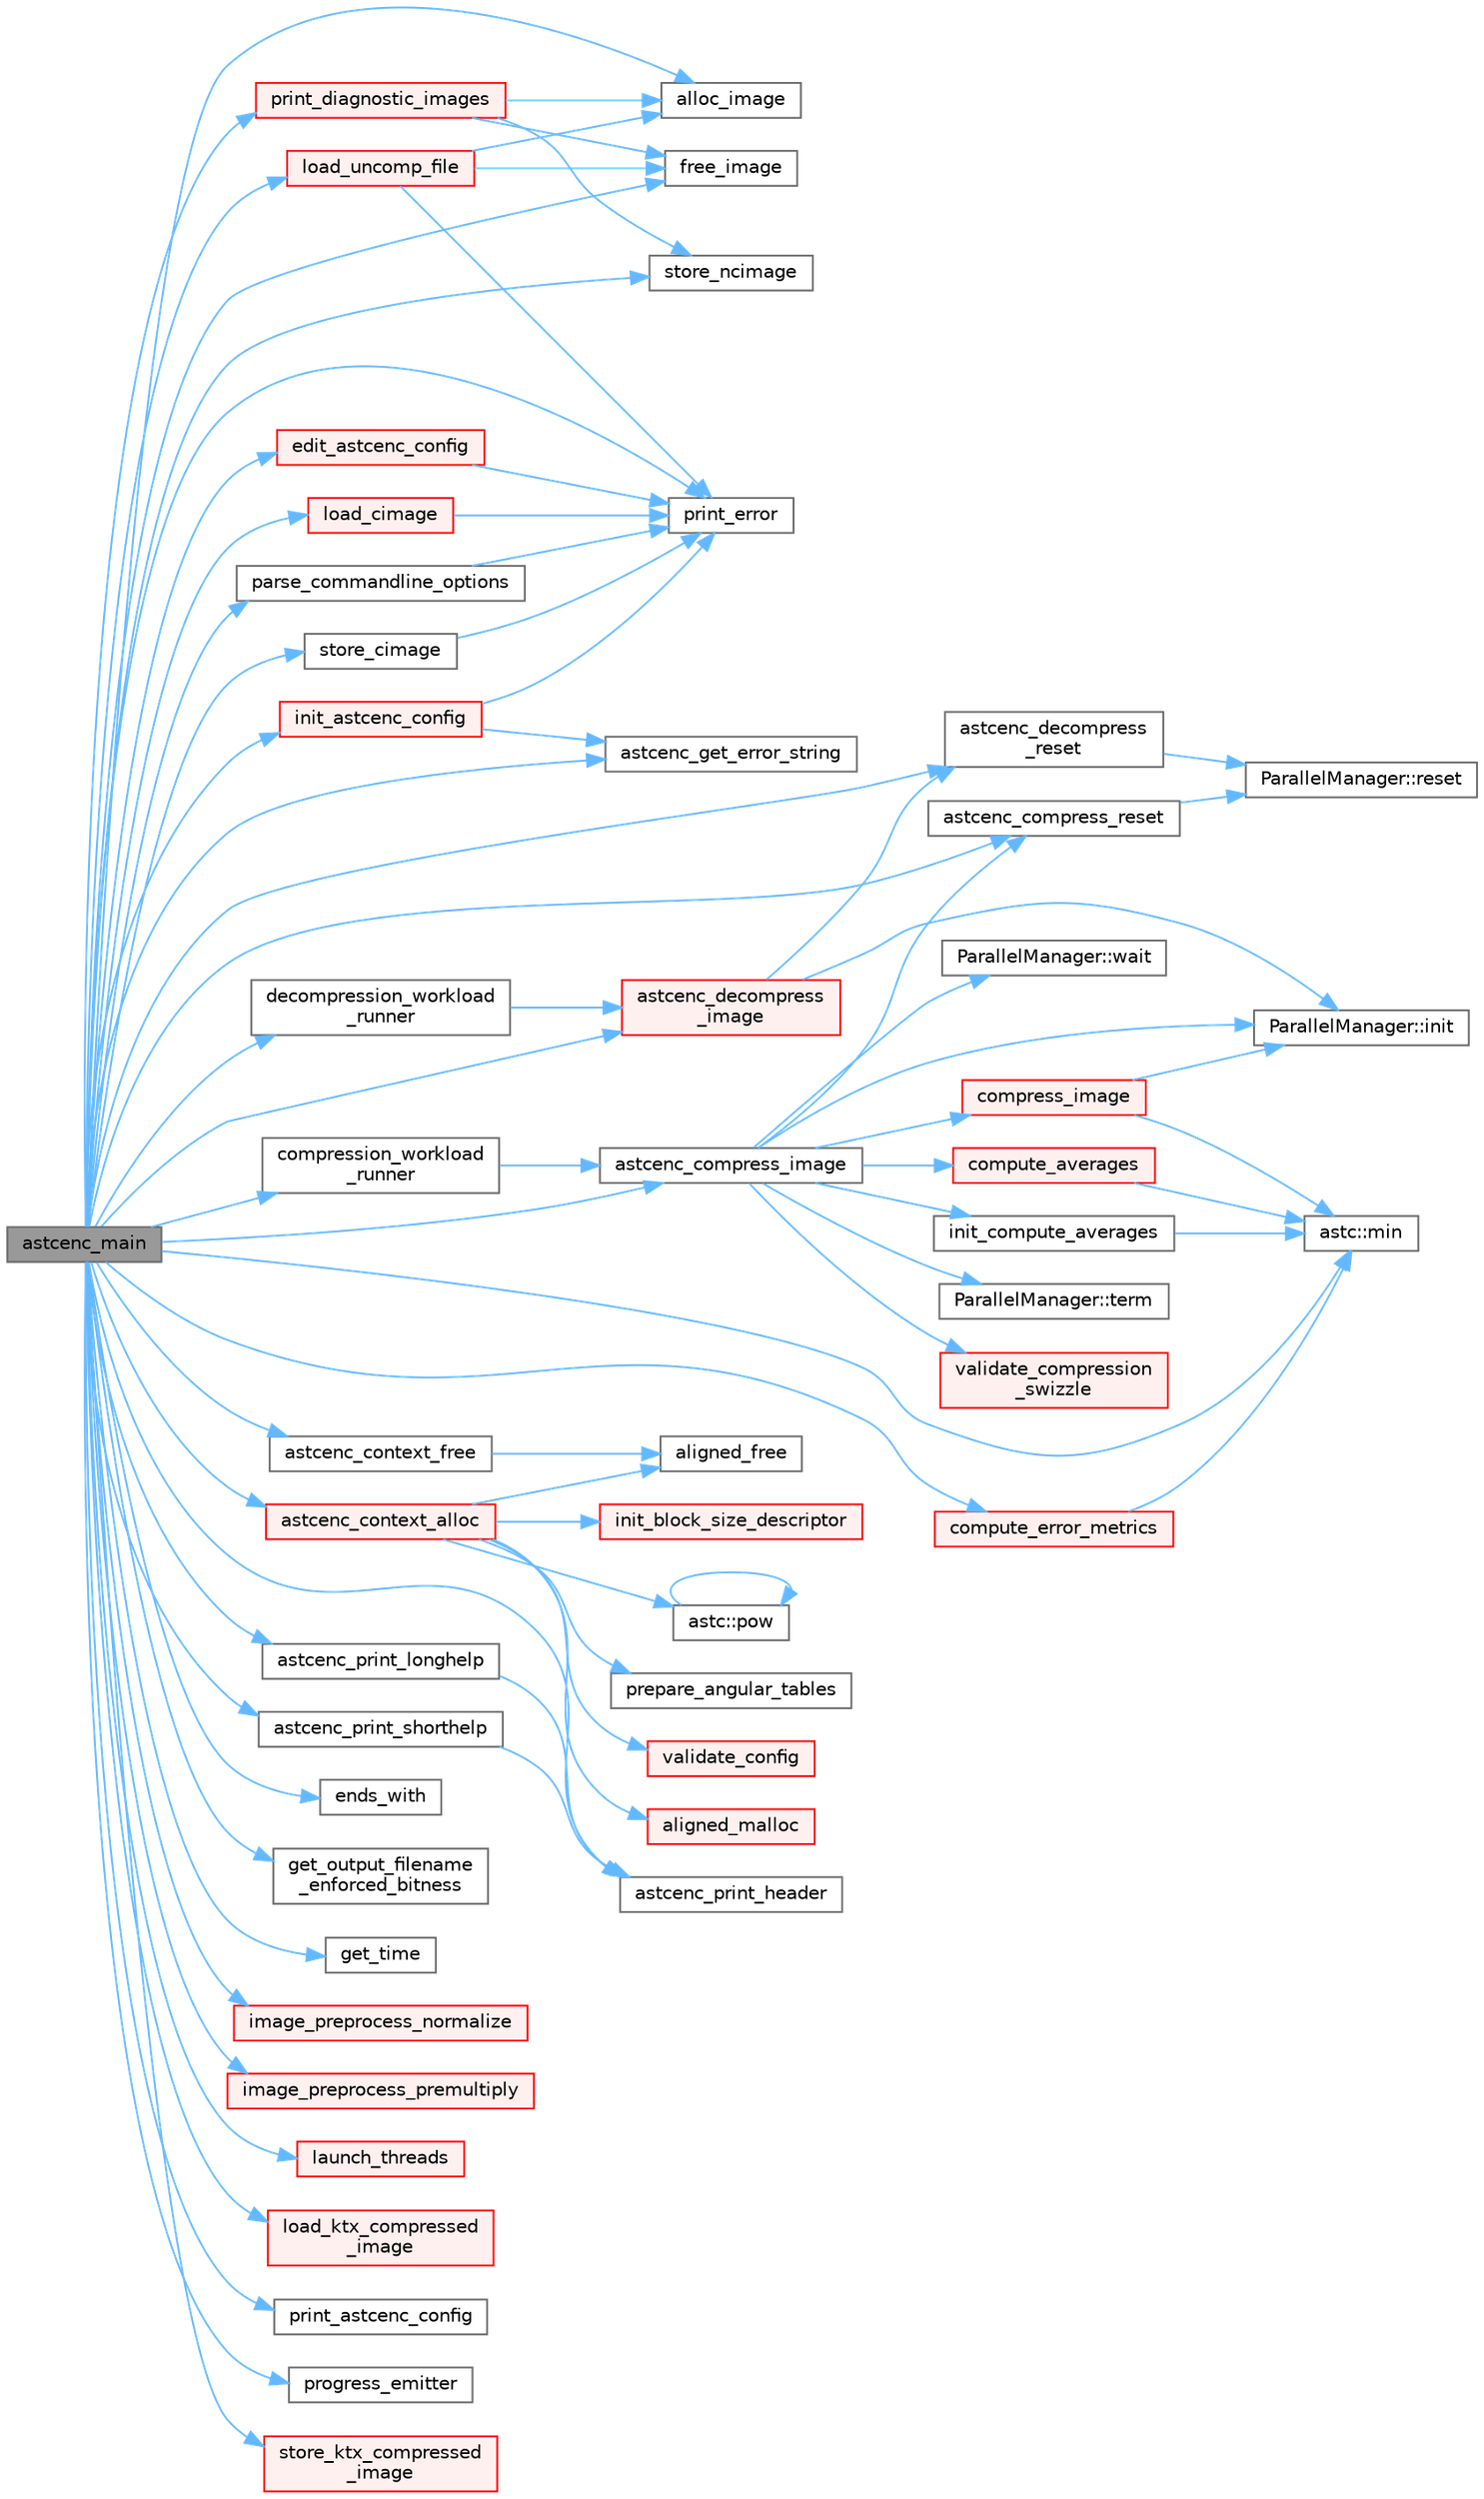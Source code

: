 digraph "astcenc_main"
{
 // LATEX_PDF_SIZE
  bgcolor="transparent";
  edge [fontname=Helvetica,fontsize=10,labelfontname=Helvetica,labelfontsize=10];
  node [fontname=Helvetica,fontsize=10,shape=box,height=0.2,width=0.4];
  rankdir="LR";
  Node1 [id="Node000001",label="astcenc_main",height=0.2,width=0.4,color="gray40", fillcolor="grey60", style="filled", fontcolor="black",tooltip="Application entry point."];
  Node1 -> Node2 [id="edge1_Node000001_Node000002",color="steelblue1",style="solid",tooltip=" "];
  Node2 [id="Node000002",label="alloc_image",height=0.2,width=0.4,color="grey40", fillcolor="white", style="filled",URL="$astcenccli__image_8cpp.html#a860f8be85c860429c0df12b581015b68",tooltip="Functions for creating in-memory ASTC image structures."];
  Node1 -> Node3 [id="edge2_Node000001_Node000003",color="steelblue1",style="solid",tooltip=" "];
  Node3 [id="Node000003",label="astcenc_compress_image",height=0.2,width=0.4,color="grey40", fillcolor="white", style="filled",URL="$astcenc__entry_8cpp.html#ad762aa055eed75156c99309158a40e90",tooltip="Compress an image."];
  Node3 -> Node4 [id="edge3_Node000003_Node000004",color="steelblue1",style="solid",tooltip=" "];
  Node4 [id="Node000004",label="astcenc_compress_reset",height=0.2,width=0.4,color="grey40", fillcolor="white", style="filled",URL="$astcenc__entry_8cpp.html#a72c515300f4a4cf56c7bb41247960d72",tooltip="Reset the codec state for a new compression."];
  Node4 -> Node5 [id="edge4_Node000004_Node000005",color="steelblue1",style="solid",tooltip=" "];
  Node5 [id="Node000005",label="ParallelManager::reset",height=0.2,width=0.4,color="grey40", fillcolor="white", style="filled",URL="$class_parallel_manager.html#a9dfbf8571d608ce0d4196ac32184eea5",tooltip="Reset the tracker for a new processing batch."];
  Node3 -> Node6 [id="edge5_Node000003_Node000006",color="steelblue1",style="solid",tooltip=" "];
  Node6 [id="Node000006",label="compress_image",height=0.2,width=0.4,color="red", fillcolor="#FFF0F0", style="filled",URL="$astcenc__entry_8cpp.html#acbecfd32ce013d567cac16a877c20f42",tooltip="Compress an image, after any preflight has completed."];
  Node6 -> Node219 [id="edge6_Node000006_Node000219",color="steelblue1",style="solid",tooltip=" "];
  Node219 [id="Node000219",label="ParallelManager::init",height=0.2,width=0.4,color="grey40", fillcolor="white", style="filled",URL="$class_parallel_manager.html#af5c7b0a9139c6f1709ead3f135f0a861",tooltip="Trigger the pipeline stage init step."];
  Node6 -> Node61 [id="edge7_Node000006_Node000061",color="steelblue1",style="solid",tooltip=" "];
  Node61 [id="Node000061",label="astc::min",height=0.2,width=0.4,color="grey40", fillcolor="white", style="filled",URL="$namespaceastc.html#af78c0d31374aa9923633a3a2abf8d738",tooltip="Return the minimum of two values."];
  Node3 -> Node233 [id="edge8_Node000003_Node000233",color="steelblue1",style="solid",tooltip=" "];
  Node233 [id="Node000233",label="compute_averages",height=0.2,width=0.4,color="red", fillcolor="#FFF0F0", style="filled",URL="$astcenc__entry_8cpp.html#abb4b489d57171cfb1ebe0be7d24ef1d9",tooltip="Compute regional averages in an image."];
  Node233 -> Node61 [id="edge9_Node000233_Node000061",color="steelblue1",style="solid",tooltip=" "];
  Node3 -> Node219 [id="edge10_Node000003_Node000219",color="steelblue1",style="solid",tooltip=" "];
  Node3 -> Node236 [id="edge11_Node000003_Node000236",color="steelblue1",style="solid",tooltip=" "];
  Node236 [id="Node000236",label="init_compute_averages",height=0.2,width=0.4,color="grey40", fillcolor="white", style="filled",URL="$astcenc__compute__variance_8cpp.html#a3f9cb247b3a6133147c430dfd81b3d96",tooltip="Setup computation of regional averages in an image."];
  Node236 -> Node61 [id="edge12_Node000236_Node000061",color="steelblue1",style="solid",tooltip=" "];
  Node3 -> Node237 [id="edge13_Node000003_Node000237",color="steelblue1",style="solid",tooltip=" "];
  Node237 [id="Node000237",label="ParallelManager::term",height=0.2,width=0.4,color="grey40", fillcolor="white", style="filled",URL="$class_parallel_manager.html#aa4855579e8b5efa4190e1f30db498300",tooltip="Trigger the pipeline stage term step."];
  Node3 -> Node238 [id="edge14_Node000003_Node000238",color="steelblue1",style="solid",tooltip=" "];
  Node238 [id="Node000238",label="validate_compression\l_swizzle",height=0.2,width=0.4,color="red", fillcolor="#FFF0F0", style="filled",URL="$astcenc__entry_8cpp.html#a6cf3c861fc7e2dcc766b5a18bc84c2de",tooltip="Validate overall compression swizzle."];
  Node3 -> Node240 [id="edge15_Node000003_Node000240",color="steelblue1",style="solid",tooltip=" "];
  Node240 [id="Node000240",label="ParallelManager::wait",height=0.2,width=0.4,color="grey40", fillcolor="white", style="filled",URL="$class_parallel_manager.html#afdfb2d5fce334f335edb01c8106e784c",tooltip="Wait for stage processing to complete."];
  Node1 -> Node4 [id="edge16_Node000001_Node000004",color="steelblue1",style="solid",tooltip=" "];
  Node1 -> Node241 [id="edge17_Node000001_Node000241",color="steelblue1",style="solid",tooltip=" "];
  Node241 [id="Node000241",label="astcenc_context_alloc",height=0.2,width=0.4,color="red", fillcolor="#FFF0F0", style="filled",URL="$astcenc__entry_8cpp.html#a823234313a697f5b4cdbd2cd6caaef4a",tooltip="Allocate a new codec context based on a config."];
  Node241 -> Node242 [id="edge18_Node000241_Node000242",color="steelblue1",style="solid",tooltip=" "];
  Node242 [id="Node000242",label="aligned_free",height=0.2,width=0.4,color="grey40", fillcolor="white", style="filled",URL="$astcenc__internal_8h.html#a2f1a3a41e28280d05df6b8d212d9c5c2",tooltip="Free an aligned memory buffer."];
  Node241 -> Node243 [id="edge19_Node000241_Node000243",color="steelblue1",style="solid",tooltip=" "];
  Node243 [id="Node000243",label="aligned_malloc",height=0.2,width=0.4,color="red", fillcolor="#FFF0F0", style="filled",URL="$astcenc__internal_8h.html#a319cc507e110bedc1da79eeb325cb64c",tooltip="Allocate an aligned memory buffer."];
  Node241 -> Node244 [id="edge20_Node000241_Node000244",color="steelblue1",style="solid",tooltip=" "];
  Node244 [id="Node000244",label="init_block_size_descriptor",height=0.2,width=0.4,color="red", fillcolor="#FFF0F0", style="filled",URL="$astcenc__block__sizes_8cpp.html#a5c46863585cc583c3deb49323dfb73d8",tooltip="Populate the block size descriptor for the target block size."];
  Node241 -> Node266 [id="edge21_Node000241_Node000266",color="steelblue1",style="solid",tooltip=" "];
  Node266 [id="Node000266",label="astc::pow",height=0.2,width=0.4,color="grey40", fillcolor="white", style="filled",URL="$namespaceastc.html#aaf1aa9ba997d9b4d505974e9f80d27c6",tooltip=" "];
  Node266 -> Node266 [id="edge22_Node000266_Node000266",color="steelblue1",style="solid",tooltip=" "];
  Node241 -> Node267 [id="edge23_Node000241_Node000267",color="steelblue1",style="solid",tooltip=" "];
  Node267 [id="Node000267",label="prepare_angular_tables",height=0.2,width=0.4,color="grey40", fillcolor="white", style="filled",URL="$astcenc__weight__align_8cpp.html#acbcb48fd316ab1025cf7e456a5df014f",tooltip="Expand the angular tables needed for the alternative to PCA that we use."];
  Node241 -> Node268 [id="edge24_Node000241_Node000268",color="steelblue1",style="solid",tooltip=" "];
  Node268 [id="Node000268",label="validate_config",height=0.2,width=0.4,color="red", fillcolor="#FFF0F0", style="filled",URL="$astcenc__entry_8cpp.html#a58d9fd22e35089649b73eed6af336aeb",tooltip=" "];
  Node1 -> Node275 [id="edge25_Node000001_Node000275",color="steelblue1",style="solid",tooltip=" "];
  Node275 [id="Node000275",label="astcenc_context_free",height=0.2,width=0.4,color="grey40", fillcolor="white", style="filled",URL="$astcenc__entry_8cpp.html#ad96b7a67e593053db2afa42ead0aaa03",tooltip=" "];
  Node275 -> Node242 [id="edge26_Node000275_Node000242",color="steelblue1",style="solid",tooltip=" "];
  Node1 -> Node276 [id="edge27_Node000001_Node000276",color="steelblue1",style="solid",tooltip=" "];
  Node276 [id="Node000276",label="astcenc_decompress\l_image",height=0.2,width=0.4,color="red", fillcolor="#FFF0F0", style="filled",URL="$astcenc__entry_8cpp.html#a062987fc41b9df7d34d8eb668f29eb21",tooltip="Decompress an image."];
  Node276 -> Node277 [id="edge28_Node000276_Node000277",color="steelblue1",style="solid",tooltip=" "];
  Node277 [id="Node000277",label="astcenc_decompress\l_reset",height=0.2,width=0.4,color="grey40", fillcolor="white", style="filled",URL="$astcenc__entry_8cpp.html#a8bb4009be59101fe3004e39f9bd97d27",tooltip="Reset the codec state for a new decompression."];
  Node277 -> Node5 [id="edge29_Node000277_Node000005",color="steelblue1",style="solid",tooltip=" "];
  Node276 -> Node219 [id="edge30_Node000276_Node000219",color="steelblue1",style="solid",tooltip=" "];
  Node1 -> Node277 [id="edge31_Node000001_Node000277",color="steelblue1",style="solid",tooltip=" "];
  Node1 -> Node294 [id="edge32_Node000001_Node000294",color="steelblue1",style="solid",tooltip=" "];
  Node294 [id="Node000294",label="astcenc_get_error_string",height=0.2,width=0.4,color="grey40", fillcolor="white", style="filled",URL="$astcenc__entry_8cpp.html#ab3696295a3d17376e7c26b936841cd20",tooltip="Get a printable string for specific status code."];
  Node1 -> Node295 [id="edge33_Node000001_Node000295",color="steelblue1",style="solid",tooltip=" "];
  Node295 [id="Node000295",label="astcenc_print_header",height=0.2,width=0.4,color="grey40", fillcolor="white", style="filled",URL="$astcenccli__toplevel__help_8cpp.html#a3cf209b603114ef9a2c2c9e28697bbe7",tooltip="Print the tool copyright and version header to stdout."];
  Node1 -> Node296 [id="edge34_Node000001_Node000296",color="steelblue1",style="solid",tooltip=" "];
  Node296 [id="Node000296",label="astcenc_print_longhelp",height=0.2,width=0.4,color="grey40", fillcolor="white", style="filled",URL="$astcenccli__toplevel__help_8cpp.html#a7377ad0be8285dd96c932d2744fc4641",tooltip="Print the tool copyright, version, and long-form help to stdout."];
  Node296 -> Node295 [id="edge35_Node000296_Node000295",color="steelblue1",style="solid",tooltip=" "];
  Node1 -> Node297 [id="edge36_Node000001_Node000297",color="steelblue1",style="solid",tooltip=" "];
  Node297 [id="Node000297",label="astcenc_print_shorthelp",height=0.2,width=0.4,color="grey40", fillcolor="white", style="filled",URL="$astcenccli__toplevel__help_8cpp.html#af5bf7c6ac05f0f401cfde7d73ed2b852",tooltip="Print the tool copyright, version, and short-form help to stdout."];
  Node297 -> Node295 [id="edge37_Node000297_Node000295",color="steelblue1",style="solid",tooltip=" "];
  Node1 -> Node298 [id="edge38_Node000001_Node000298",color="steelblue1",style="solid",tooltip=" "];
  Node298 [id="Node000298",label="compression_workload\l_runner",height=0.2,width=0.4,color="grey40", fillcolor="white", style="filled",URL="$astcenccli__toplevel_8cpp.html#a57bafe66bbd689a53aad2d190fe7a3fa",tooltip="Runner callback function for a compression worker thread."];
  Node298 -> Node3 [id="edge39_Node000298_Node000003",color="steelblue1",style="solid",tooltip=" "];
  Node1 -> Node299 [id="edge40_Node000001_Node000299",color="steelblue1",style="solid",tooltip=" "];
  Node299 [id="Node000299",label="compute_error_metrics",height=0.2,width=0.4,color="red", fillcolor="#FFF0F0", style="filled",URL="$astcenccli__error__metrics_8cpp.html#a478be461420681d7c83aa89569ea92c4",tooltip="Compute error metrics comparing two images."];
  Node299 -> Node61 [id="edge41_Node000299_Node000061",color="steelblue1",style="solid",tooltip=" "];
  Node1 -> Node304 [id="edge42_Node000001_Node000304",color="steelblue1",style="solid",tooltip=" "];
  Node304 [id="Node000304",label="decompression_workload\l_runner",height=0.2,width=0.4,color="grey40", fillcolor="white", style="filled",URL="$astcenccli__toplevel_8cpp.html#a02c55a799cc33b39f9d733b1a7e91281",tooltip="Runner callback function for a decompression worker thread."];
  Node304 -> Node276 [id="edge43_Node000304_Node000276",color="steelblue1",style="solid",tooltip=" "];
  Node1 -> Node305 [id="edge44_Node000001_Node000305",color="steelblue1",style="solid",tooltip=" "];
  Node305 [id="Node000305",label="edit_astcenc_config",height=0.2,width=0.4,color="red", fillcolor="#FFF0F0", style="filled",URL="$astcenccli__toplevel_8cpp.html#affe76bf8f1701e275934901541d19089",tooltip="Edit the astcenc_config"];
  Node305 -> Node307 [id="edge45_Node000305_Node000307",color="steelblue1",style="solid",tooltip=" "];
  Node307 [id="Node000307",label="print_error",height=0.2,width=0.4,color="grey40", fillcolor="white", style="filled",URL="$astcenccli__internal_8h.html#a699ebbd5f0143120e8ccaa26ae386b56",tooltip="Print a string to stderr."];
  Node1 -> Node308 [id="edge46_Node000001_Node000308",color="steelblue1",style="solid",tooltip=" "];
  Node308 [id="Node000308",label="ends_with",height=0.2,width=0.4,color="grey40", fillcolor="white", style="filled",URL="$astcenccli__toplevel_8cpp.html#a799eec117691caf296bb26711f44c60f",tooltip="Test if a string ends with a given suffix."];
  Node1 -> Node309 [id="edge47_Node000001_Node000309",color="steelblue1",style="solid",tooltip=" "];
  Node309 [id="Node000309",label="free_image",height=0.2,width=0.4,color="grey40", fillcolor="white", style="filled",URL="$astcenccli__image_8cpp.html#aeb0cd9b24656f2c4dac144e89217057c",tooltip="Free an image."];
  Node1 -> Node310 [id="edge48_Node000001_Node000310",color="steelblue1",style="solid",tooltip=" "];
  Node310 [id="Node000310",label="get_output_filename\l_enforced_bitness",height=0.2,width=0.4,color="grey40", fillcolor="white", style="filled",URL="$astcenccli__image__load__store_8cpp.html#a36fb7c666f502f49e4d18cf130a7958d",tooltip="Check if the output file type requires a specific bitness."];
  Node1 -> Node311 [id="edge49_Node000001_Node000311",color="steelblue1",style="solid",tooltip=" "];
  Node311 [id="Node000311",label="get_time",height=0.2,width=0.4,color="grey40", fillcolor="white", style="filled",URL="$astcenccli__platform__dependents_8cpp.html#af7ab092ab10d65db3b9051a12420fa52",tooltip="Get the current time."];
  Node1 -> Node312 [id="edge50_Node000001_Node000312",color="steelblue1",style="solid",tooltip=" "];
  Node312 [id="Node000312",label="image_preprocess_normalize",height=0.2,width=0.4,color="red", fillcolor="#FFF0F0", style="filled",URL="$astcenccli__toplevel_8cpp.html#aeadb22c3ae0c54b3d9777e8e0779729c",tooltip="Create a copy of input with forced unit-length normal vectors."];
  Node1 -> Node315 [id="edge51_Node000001_Node000315",color="steelblue1",style="solid",tooltip=" "];
  Node315 [id="Node000315",label="image_preprocess_premultiply",height=0.2,width=0.4,color="red", fillcolor="#FFF0F0", style="filled",URL="$astcenccli__toplevel_8cpp.html#ae4200e4d2196e8fc39ae933c758c8d79",tooltip="Create a copy of input with premultiplied color data."];
  Node1 -> Node318 [id="edge52_Node000001_Node000318",color="steelblue1",style="solid",tooltip=" "];
  Node318 [id="Node000318",label="init_astcenc_config",height=0.2,width=0.4,color="red", fillcolor="#FFF0F0", style="filled",URL="$astcenccli__toplevel_8cpp.html#aaf7c065e8caf5efb3235ae521742312a",tooltip="Initialize the astcenc_config"];
  Node318 -> Node294 [id="edge53_Node000318_Node000294",color="steelblue1",style="solid",tooltip=" "];
  Node318 -> Node307 [id="edge54_Node000318_Node000307",color="steelblue1",style="solid",tooltip=" "];
  Node1 -> Node321 [id="edge55_Node000001_Node000321",color="steelblue1",style="solid",tooltip=" "];
  Node321 [id="Node000321",label="launch_threads",height=0.2,width=0.4,color="red", fillcolor="#FFF0F0", style="filled",URL="$astcenccli__platform__dependents_8cpp.html#aaa9dcd56cd7089c481e7ef8355ae5c2f",tooltip="Launch N worker threads and wait for them to complete."];
  Node1 -> Node323 [id="edge56_Node000001_Node000323",color="steelblue1",style="solid",tooltip=" "];
  Node323 [id="Node000323",label="load_cimage",height=0.2,width=0.4,color="red", fillcolor="#FFF0F0", style="filled",URL="$astcenccli__image__load__store_8cpp.html#a6ef0eed7ff787726c2e16ab96196ed8b",tooltip="Load a compressed .astc image."];
  Node323 -> Node307 [id="edge57_Node000323_Node000307",color="steelblue1",style="solid",tooltip=" "];
  Node1 -> Node325 [id="edge58_Node000001_Node000325",color="steelblue1",style="solid",tooltip=" "];
  Node325 [id="Node000325",label="load_ktx_compressed\l_image",height=0.2,width=0.4,color="red", fillcolor="#FFF0F0", style="filled",URL="$astcenccli__image__load__store_8cpp.html#a10761592472e9cc4d632946459d00bee",tooltip="Load a KTX compressed image using the local custom loader."];
  Node1 -> Node329 [id="edge59_Node000001_Node000329",color="steelblue1",style="solid",tooltip=" "];
  Node329 [id="Node000329",label="load_uncomp_file",height=0.2,width=0.4,color="red", fillcolor="#FFF0F0", style="filled",URL="$astcenccli__toplevel_8cpp.html#a3dd5258961a3c289c1e448b7807cf1fa",tooltip="Load a non-astc image file from memory."];
  Node329 -> Node2 [id="edge60_Node000329_Node000002",color="steelblue1",style="solid",tooltip=" "];
  Node329 -> Node309 [id="edge61_Node000329_Node000309",color="steelblue1",style="solid",tooltip=" "];
  Node329 -> Node307 [id="edge62_Node000329_Node000307",color="steelblue1",style="solid",tooltip=" "];
  Node1 -> Node61 [id="edge63_Node000001_Node000061",color="steelblue1",style="solid",tooltip=" "];
  Node1 -> Node332 [id="edge64_Node000001_Node000332",color="steelblue1",style="solid",tooltip=" "];
  Node332 [id="Node000332",label="parse_commandline_options",height=0.2,width=0.4,color="grey40", fillcolor="white", style="filled",URL="$astcenccli__toplevel_8cpp.html#aedf9353399b1d889e93faaefb272e410",tooltip="Parse the command line."];
  Node332 -> Node307 [id="edge65_Node000332_Node000307",color="steelblue1",style="solid",tooltip=" "];
  Node1 -> Node333 [id="edge66_Node000001_Node000333",color="steelblue1",style="solid",tooltip=" "];
  Node333 [id="Node000333",label="print_astcenc_config",height=0.2,width=0.4,color="grey40", fillcolor="white", style="filled",URL="$astcenccli__toplevel_8cpp.html#af7e1714f9fd2ea869dc60aa6cc67398c",tooltip="Print the config settings in a human readable form."];
  Node1 -> Node334 [id="edge67_Node000001_Node000334",color="steelblue1",style="solid",tooltip=" "];
  Node334 [id="Node000334",label="print_diagnostic_images",height=0.2,width=0.4,color="red", fillcolor="#FFF0F0", style="filled",URL="$astcenccli__toplevel_8cpp.html#a65c87ee1ff0ed0736cffa06692853479",tooltip="Print a set of diagnostic images showing aspects of the encoding."];
  Node334 -> Node2 [id="edge68_Node000334_Node000002",color="steelblue1",style="solid",tooltip=" "];
  Node334 -> Node309 [id="edge69_Node000334_Node000309",color="steelblue1",style="solid",tooltip=" "];
  Node334 -> Node338 [id="edge70_Node000334_Node000338",color="steelblue1",style="solid",tooltip=" "];
  Node338 [id="Node000338",label="store_ncimage",height=0.2,width=0.4,color="grey40", fillcolor="white", style="filled",URL="$astcenccli__image__load__store_8cpp.html#aad38fd842cc30c7c2d49594cc9c20e65",tooltip="Save an uncompressed image."];
  Node1 -> Node307 [id="edge71_Node000001_Node000307",color="steelblue1",style="solid",tooltip=" "];
  Node1 -> Node339 [id="edge72_Node000001_Node000339",color="steelblue1",style="solid",tooltip=" "];
  Node339 [id="Node000339",label="progress_emitter",height=0.2,width=0.4,color="grey40", fillcolor="white", style="filled",URL="$astcenccli__toplevel_8cpp.html#a54bae4167b7197c4da5ecac977489513",tooltip="Callback emitting a progress bar"];
  Node1 -> Node340 [id="edge73_Node000001_Node000340",color="steelblue1",style="solid",tooltip=" "];
  Node340 [id="Node000340",label="store_cimage",height=0.2,width=0.4,color="grey40", fillcolor="white", style="filled",URL="$astcenccli__image__load__store_8cpp.html#a9ba4a67ed1a59e71c22282996d48390b",tooltip="Store a compressed .astc image."];
  Node340 -> Node307 [id="edge74_Node000340_Node000307",color="steelblue1",style="solid",tooltip=" "];
  Node1 -> Node341 [id="edge75_Node000001_Node000341",color="steelblue1",style="solid",tooltip=" "];
  Node341 [id="Node000341",label="store_ktx_compressed\l_image",height=0.2,width=0.4,color="red", fillcolor="#FFF0F0", style="filled",URL="$astcenccli__image__load__store_8cpp.html#a3e674d4952496a98a942815392b1a3a5",tooltip="Store a KTX compressed image using a local store routine."];
  Node1 -> Node338 [id="edge76_Node000001_Node000338",color="steelblue1",style="solid",tooltip=" "];
}
